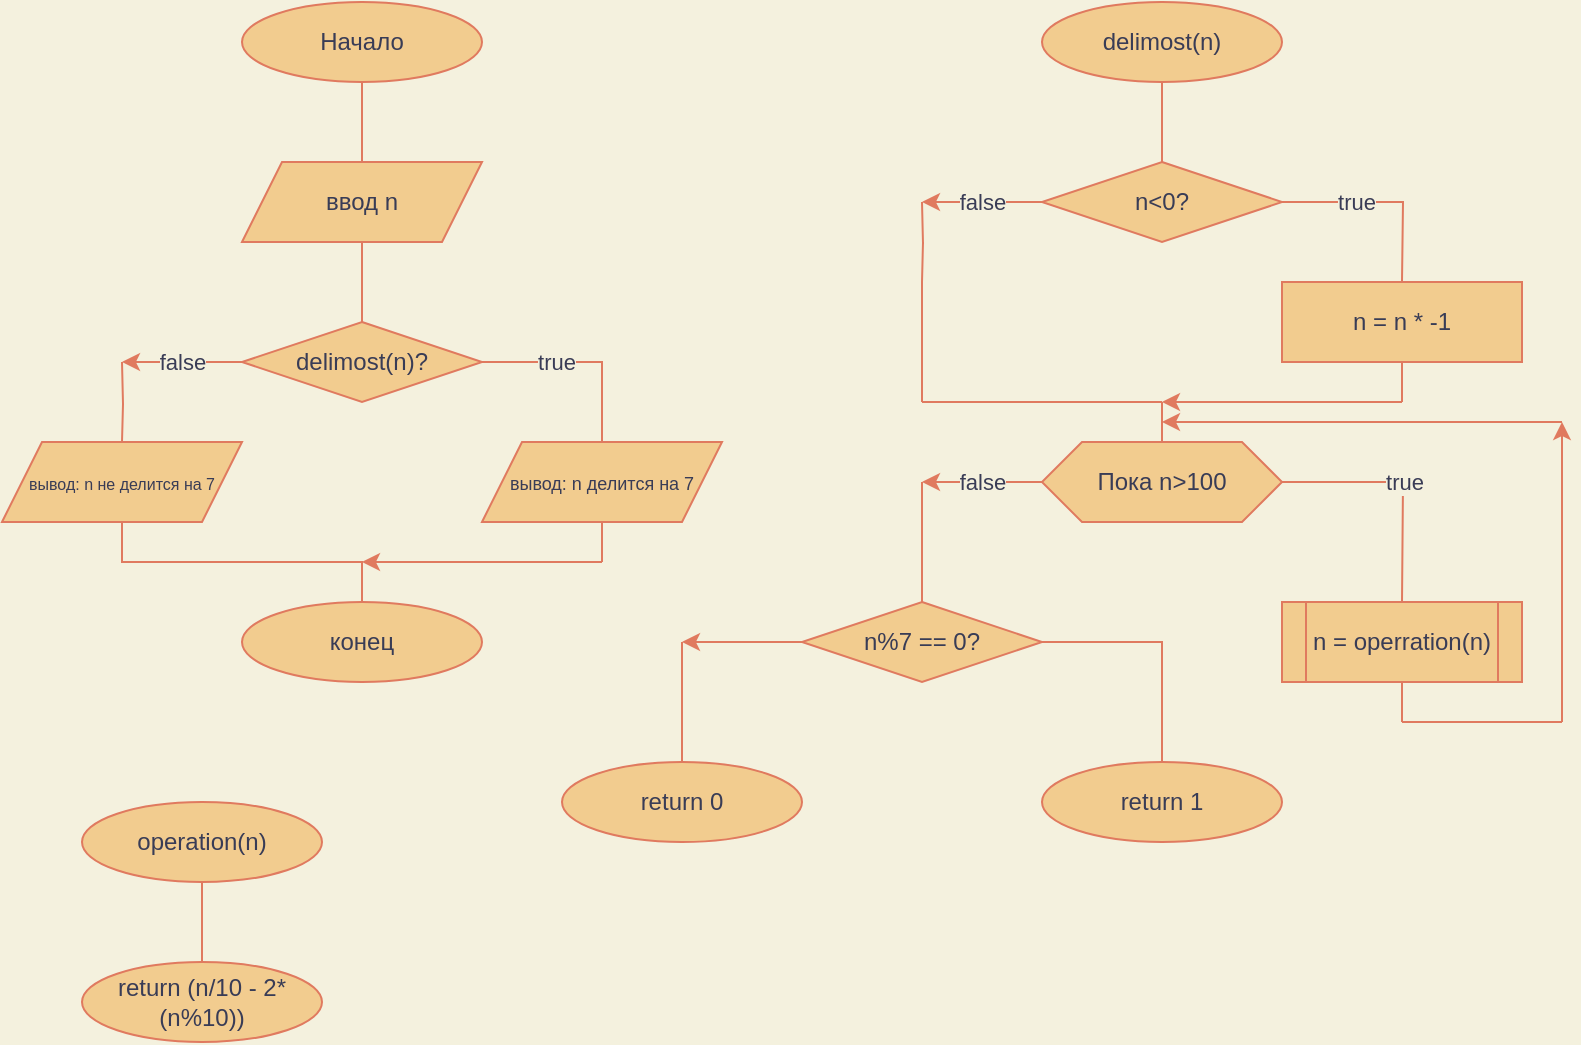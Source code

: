 <mxfile><diagram id="H_9UftbZzIba3LqeVLPb" name="Страница 1"><mxGraphModel dx="771" dy="469" grid="1" gridSize="10" guides="1" tooltips="1" connect="1" arrows="1" fold="1" page="1" pageScale="1" pageWidth="827" pageHeight="1169" background="#F4F1DE" math="0" shadow="0"><root><mxCell id="0"/><mxCell id="1" value="Блок-схема" style="locked=1;" parent="0"/><mxCell id="w6But0UyGGFN7vRsamKd-6" value="" style="edgeStyle=orthogonalEdgeStyle;rounded=0;orthogonalLoop=1;jettySize=auto;html=1;endArrow=none;endFill=0;labelBackgroundColor=#F4F1DE;strokeColor=#E07A5F;fontColor=#393C56;" parent="1" source="w6But0UyGGFN7vRsamKd-1" target="w6But0UyGGFN7vRsamKd-5" edge="1"><mxGeometry relative="1" as="geometry"/></mxCell><mxCell id="w6But0UyGGFN7vRsamKd-1" value="Начало" style="ellipse;whiteSpace=wrap;html=1;fillColor=#F2CC8F;strokeColor=#E07A5F;fontColor=#393C56;" parent="1" vertex="1"><mxGeometry x="160" y="40" width="120" height="40" as="geometry"/></mxCell><mxCell id="w6But0UyGGFN7vRsamKd-8" value="" style="edgeStyle=orthogonalEdgeStyle;rounded=0;orthogonalLoop=1;jettySize=auto;html=1;endArrow=none;endFill=0;labelBackgroundColor=#F4F1DE;strokeColor=#E07A5F;fontColor=#393C56;" parent="1" source="w6But0UyGGFN7vRsamKd-5" target="w6But0UyGGFN7vRsamKd-7" edge="1"><mxGeometry relative="1" as="geometry"/></mxCell><mxCell id="w6But0UyGGFN7vRsamKd-5" value="ввод n" style="shape=parallelogram;perimeter=parallelogramPerimeter;whiteSpace=wrap;html=1;fixedSize=1;fillColor=#F2CC8F;strokeColor=#E07A5F;fontColor=#393C56;" parent="1" vertex="1"><mxGeometry x="160" y="120" width="120" height="40" as="geometry"/></mxCell><mxCell id="w6But0UyGGFN7vRsamKd-10" value="" style="edgeStyle=orthogonalEdgeStyle;rounded=0;orthogonalLoop=1;jettySize=auto;html=1;exitX=1;exitY=0.5;exitDx=0;exitDy=0;endArrow=none;endFill=0;labelBackgroundColor=#F4F1DE;strokeColor=#E07A5F;fontColor=#393C56;" parent="1" source="w6But0UyGGFN7vRsamKd-7" target="w6But0UyGGFN7vRsamKd-9" edge="1"><mxGeometry relative="1" as="geometry"/></mxCell><mxCell id="w6But0UyGGFN7vRsamKd-11" value="true" style="edgeLabel;html=1;align=center;verticalAlign=middle;resizable=0;points=[];labelBackgroundColor=#F4F1DE;fontColor=#393C56;" parent="w6But0UyGGFN7vRsamKd-10" vertex="1" connectable="0"><mxGeometry x="-0.271" y="-2" relative="1" as="geometry"><mxPoint y="-2" as="offset"/></mxGeometry></mxCell><mxCell id="w6But0UyGGFN7vRsamKd-14" value="" style="edgeStyle=orthogonalEdgeStyle;rounded=0;orthogonalLoop=1;jettySize=auto;html=1;endArrow=none;endFill=0;labelBackgroundColor=#F4F1DE;strokeColor=#E07A5F;fontColor=#393C56;" parent="1" target="w6But0UyGGFN7vRsamKd-12" edge="1"><mxGeometry relative="1" as="geometry"><mxPoint x="100" y="220" as="sourcePoint"/><mxPoint x="110" y="280" as="targetPoint"/></mxGeometry></mxCell><mxCell id="w6But0UyGGFN7vRsamKd-7" value="delimost(n)?" style="rhombus;whiteSpace=wrap;html=1;fillColor=#F2CC8F;strokeColor=#E07A5F;fontColor=#393C56;" parent="1" vertex="1"><mxGeometry x="160" y="200" width="120" height="40" as="geometry"/></mxCell><mxCell id="w6But0UyGGFN7vRsamKd-9" value="&lt;font style=&quot;font-size: 9px&quot;&gt;вывод: n делится на 7&lt;/font&gt;" style="shape=parallelogram;perimeter=parallelogramPerimeter;whiteSpace=wrap;html=1;fixedSize=1;fillColor=#F2CC8F;strokeColor=#E07A5F;fontColor=#393C56;" parent="1" vertex="1"><mxGeometry x="280" y="260" width="120" height="40" as="geometry"/></mxCell><mxCell id="w6But0UyGGFN7vRsamKd-18" value="" style="edgeStyle=orthogonalEdgeStyle;rounded=0;orthogonalLoop=1;jettySize=auto;html=1;endArrow=none;endFill=0;exitX=0.5;exitY=1;exitDx=0;exitDy=0;labelBackgroundColor=#F4F1DE;strokeColor=#E07A5F;fontColor=#393C56;" parent="1" source="w6But0UyGGFN7vRsamKd-12" target="w6But0UyGGFN7vRsamKd-17" edge="1"><mxGeometry relative="1" as="geometry"/></mxCell><mxCell id="w6But0UyGGFN7vRsamKd-12" value="&lt;font style=&quot;font-size: 8px&quot;&gt;вывод: n не делится на 7&lt;/font&gt;" style="shape=parallelogram;perimeter=parallelogramPerimeter;whiteSpace=wrap;html=1;fixedSize=1;fillColor=#F2CC8F;strokeColor=#E07A5F;fontColor=#393C56;" parent="1" vertex="1"><mxGeometry x="40" y="260" width="120" height="40" as="geometry"/></mxCell><mxCell id="w6But0UyGGFN7vRsamKd-16" value="false" style="endArrow=classic;html=1;exitX=0;exitY=0.5;exitDx=0;exitDy=0;labelBackgroundColor=#F4F1DE;strokeColor=#E07A5F;fontColor=#393C56;" parent="1" source="w6But0UyGGFN7vRsamKd-7" edge="1"><mxGeometry width="50" height="50" relative="1" as="geometry"><mxPoint x="180" y="300" as="sourcePoint"/><mxPoint x="100" y="220" as="targetPoint"/></mxGeometry></mxCell><mxCell id="w6But0UyGGFN7vRsamKd-17" value="конец" style="ellipse;whiteSpace=wrap;html=1;fillColor=#F2CC8F;strokeColor=#E07A5F;fontColor=#393C56;" parent="1" vertex="1"><mxGeometry x="160" y="340" width="120" height="40" as="geometry"/></mxCell><mxCell id="w6But0UyGGFN7vRsamKd-19" value="" style="endArrow=classic;html=1;labelBackgroundColor=#F4F1DE;strokeColor=#E07A5F;fontColor=#393C56;" parent="1" edge="1"><mxGeometry width="50" height="50" relative="1" as="geometry"><mxPoint x="340" y="320" as="sourcePoint"/><mxPoint x="220" y="320" as="targetPoint"/></mxGeometry></mxCell><mxCell id="w6But0UyGGFN7vRsamKd-20" value="" style="endArrow=none;html=1;entryX=0.5;entryY=1;entryDx=0;entryDy=0;labelBackgroundColor=#F4F1DE;strokeColor=#E07A5F;fontColor=#393C56;" parent="1" target="w6But0UyGGFN7vRsamKd-9" edge="1"><mxGeometry width="50" height="50" relative="1" as="geometry"><mxPoint x="340" y="320" as="sourcePoint"/><mxPoint x="230" y="330" as="targetPoint"/></mxGeometry></mxCell><mxCell id="w6But0UyGGFN7vRsamKd-24" value="" style="edgeStyle=orthogonalEdgeStyle;rounded=0;orthogonalLoop=1;jettySize=auto;html=1;endArrow=none;endFill=0;labelBackgroundColor=#F4F1DE;strokeColor=#E07A5F;fontColor=#393C56;" parent="1" source="w6But0UyGGFN7vRsamKd-22" edge="1"><mxGeometry relative="1" as="geometry"><mxPoint x="620" y="120" as="targetPoint"/></mxGeometry></mxCell><mxCell id="w6But0UyGGFN7vRsamKd-22" value="delimost(n)" style="ellipse;whiteSpace=wrap;html=1;fillColor=#F2CC8F;strokeColor=#E07A5F;fontColor=#393C56;" parent="1" vertex="1"><mxGeometry x="560" y="40" width="120" height="40" as="geometry"/></mxCell><mxCell id="w6But0UyGGFN7vRsamKd-27" value="" style="edgeStyle=orthogonalEdgeStyle;rounded=0;orthogonalLoop=1;jettySize=auto;html=1;exitX=1;exitY=0.5;exitDx=0;exitDy=0;endArrow=none;endFill=0;labelBackgroundColor=#F4F1DE;strokeColor=#E07A5F;fontColor=#393C56;" parent="1" source="w6But0UyGGFN7vRsamKd-30" edge="1"><mxGeometry relative="1" as="geometry"><mxPoint x="740" y="180" as="targetPoint"/></mxGeometry></mxCell><mxCell id="w6But0UyGGFN7vRsamKd-28" value="true" style="edgeLabel;html=1;align=center;verticalAlign=middle;resizable=0;points=[];labelBackgroundColor=#F4F1DE;fontColor=#393C56;" parent="w6But0UyGGFN7vRsamKd-27" vertex="1" connectable="0"><mxGeometry x="-0.271" y="-2" relative="1" as="geometry"><mxPoint y="-2" as="offset"/></mxGeometry></mxCell><mxCell id="w6But0UyGGFN7vRsamKd-29" value="" style="edgeStyle=orthogonalEdgeStyle;rounded=0;orthogonalLoop=1;jettySize=auto;html=1;endArrow=none;endFill=0;labelBackgroundColor=#F4F1DE;strokeColor=#E07A5F;fontColor=#393C56;" parent="1" edge="1"><mxGeometry relative="1" as="geometry"><mxPoint x="500" y="140" as="sourcePoint"/><mxPoint x="500" y="180" as="targetPoint"/></mxGeometry></mxCell><mxCell id="w6But0UyGGFN7vRsamKd-30" value="n&amp;lt;0?" style="rhombus;whiteSpace=wrap;html=1;fillColor=#F2CC8F;strokeColor=#E07A5F;fontColor=#393C56;" parent="1" vertex="1"><mxGeometry x="560" y="120" width="120" height="40" as="geometry"/></mxCell><mxCell id="w6But0UyGGFN7vRsamKd-33" value="false" style="endArrow=classic;html=1;exitX=0;exitY=0.5;exitDx=0;exitDy=0;labelBackgroundColor=#F4F1DE;strokeColor=#E07A5F;fontColor=#393C56;" parent="1" source="w6But0UyGGFN7vRsamKd-30" edge="1"><mxGeometry width="50" height="50" relative="1" as="geometry"><mxPoint x="580" y="220" as="sourcePoint"/><mxPoint x="500" y="140" as="targetPoint"/></mxGeometry></mxCell><mxCell id="w6But0UyGGFN7vRsamKd-35" value="n = n * -1" style="rounded=0;whiteSpace=wrap;html=1;fillColor=#F2CC8F;strokeColor=#E07A5F;fontColor=#393C56;" parent="1" vertex="1"><mxGeometry x="680" y="180" width="120" height="40" as="geometry"/></mxCell><mxCell id="w6But0UyGGFN7vRsamKd-43" value="true" style="edgeStyle=orthogonalEdgeStyle;rounded=0;orthogonalLoop=1;jettySize=auto;html=1;endArrow=none;endFill=0;exitX=1;exitY=0.5;exitDx=0;exitDy=0;labelBackgroundColor=#F4F1DE;strokeColor=#E07A5F;fontColor=#393C56;" parent="1" source="w6But0UyGGFN7vRsamKd-36" edge="1"><mxGeometry relative="1" as="geometry"><mxPoint x="740" y="340" as="targetPoint"/></mxGeometry></mxCell><mxCell id="w6But0UyGGFN7vRsamKd-36" value="Пока n&amp;gt;100" style="shape=hexagon;perimeter=hexagonPerimeter2;whiteSpace=wrap;html=1;fixedSize=1;fillColor=#F2CC8F;strokeColor=#E07A5F;fontColor=#393C56;" parent="1" vertex="1"><mxGeometry x="560" y="260" width="120" height="40" as="geometry"/></mxCell><mxCell id="w6But0UyGGFN7vRsamKd-37" value="" style="endArrow=none;html=1;labelBackgroundColor=#F4F1DE;strokeColor=#E07A5F;fontColor=#393C56;" parent="1" edge="1"><mxGeometry width="50" height="50" relative="1" as="geometry"><mxPoint x="500" y="240" as="sourcePoint"/><mxPoint x="500" y="180" as="targetPoint"/></mxGeometry></mxCell><mxCell id="w6But0UyGGFN7vRsamKd-38" value="" style="endArrow=none;html=1;labelBackgroundColor=#F4F1DE;strokeColor=#E07A5F;fontColor=#393C56;" parent="1" edge="1"><mxGeometry width="50" height="50" relative="1" as="geometry"><mxPoint x="500" y="240" as="sourcePoint"/><mxPoint x="620" y="240" as="targetPoint"/></mxGeometry></mxCell><mxCell id="w6But0UyGGFN7vRsamKd-39" value="" style="endArrow=none;html=1;exitX=0.5;exitY=0;exitDx=0;exitDy=0;labelBackgroundColor=#F4F1DE;strokeColor=#E07A5F;fontColor=#393C56;" parent="1" source="w6But0UyGGFN7vRsamKd-36" edge="1"><mxGeometry width="50" height="50" relative="1" as="geometry"><mxPoint x="570" y="290" as="sourcePoint"/><mxPoint x="620" y="240" as="targetPoint"/></mxGeometry></mxCell><mxCell id="w6But0UyGGFN7vRsamKd-40" value="" style="endArrow=none;html=1;exitX=0.5;exitY=1;exitDx=0;exitDy=0;labelBackgroundColor=#F4F1DE;strokeColor=#E07A5F;fontColor=#393C56;" parent="1" source="w6But0UyGGFN7vRsamKd-35" edge="1"><mxGeometry width="50" height="50" relative="1" as="geometry"><mxPoint x="570" y="290" as="sourcePoint"/><mxPoint x="740" y="240" as="targetPoint"/></mxGeometry></mxCell><mxCell id="w6But0UyGGFN7vRsamKd-41" value="" style="endArrow=classic;html=1;labelBackgroundColor=#F4F1DE;strokeColor=#E07A5F;fontColor=#393C56;" parent="1" edge="1"><mxGeometry width="50" height="50" relative="1" as="geometry"><mxPoint x="740" y="240" as="sourcePoint"/><mxPoint x="620" y="240" as="targetPoint"/></mxGeometry></mxCell><mxCell id="w6But0UyGGFN7vRsamKd-44" value="n = operration(n)" style="shape=process;whiteSpace=wrap;html=1;backgroundOutline=1;fillColor=#F2CC8F;strokeColor=#E07A5F;fontColor=#393C56;" parent="1" vertex="1"><mxGeometry x="680" y="340" width="120" height="40" as="geometry"/></mxCell><mxCell id="w6But0UyGGFN7vRsamKd-45" value="" style="endArrow=none;html=1;entryX=0.5;entryY=1;entryDx=0;entryDy=0;labelBackgroundColor=#F4F1DE;strokeColor=#E07A5F;fontColor=#393C56;" parent="1" target="w6But0UyGGFN7vRsamKd-44" edge="1"><mxGeometry width="50" height="50" relative="1" as="geometry"><mxPoint x="740" y="400" as="sourcePoint"/><mxPoint x="620" y="320" as="targetPoint"/></mxGeometry></mxCell><mxCell id="w6But0UyGGFN7vRsamKd-46" value="" style="endArrow=none;html=1;labelBackgroundColor=#F4F1DE;strokeColor=#E07A5F;fontColor=#393C56;" parent="1" edge="1"><mxGeometry width="50" height="50" relative="1" as="geometry"><mxPoint x="820" y="400" as="sourcePoint"/><mxPoint x="740" y="400" as="targetPoint"/></mxGeometry></mxCell><mxCell id="w6But0UyGGFN7vRsamKd-47" value="" style="endArrow=classic;html=1;labelBackgroundColor=#F4F1DE;strokeColor=#E07A5F;fontColor=#393C56;" parent="1" edge="1"><mxGeometry width="50" height="50" relative="1" as="geometry"><mxPoint x="820" y="400" as="sourcePoint"/><mxPoint x="820" y="250" as="targetPoint"/></mxGeometry></mxCell><mxCell id="w6But0UyGGFN7vRsamKd-48" value="" style="endArrow=classic;html=1;labelBackgroundColor=#F4F1DE;strokeColor=#E07A5F;fontColor=#393C56;" parent="1" edge="1"><mxGeometry width="50" height="50" relative="1" as="geometry"><mxPoint x="820" y="250" as="sourcePoint"/><mxPoint x="620" y="250" as="targetPoint"/></mxGeometry></mxCell><mxCell id="w6But0UyGGFN7vRsamKd-49" value="n%7 == 0?" style="rhombus;whiteSpace=wrap;html=1;fillColor=#F2CC8F;strokeColor=#E07A5F;fontColor=#393C56;" parent="1" vertex="1"><mxGeometry x="440" y="340" width="120" height="40" as="geometry"/></mxCell><mxCell id="w6But0UyGGFN7vRsamKd-50" value="" style="endArrow=none;html=1;exitX=0.5;exitY=0;exitDx=0;exitDy=0;labelBackgroundColor=#F4F1DE;strokeColor=#E07A5F;fontColor=#393C56;" parent="1" source="w6But0UyGGFN7vRsamKd-49" edge="1"><mxGeometry width="50" height="50" relative="1" as="geometry"><mxPoint x="570" y="370" as="sourcePoint"/><mxPoint x="500" y="280" as="targetPoint"/></mxGeometry></mxCell><mxCell id="w6But0UyGGFN7vRsamKd-51" value="false" style="endArrow=classic;html=1;labelBackgroundColor=#F4F1DE;strokeColor=#E07A5F;fontColor=#393C56;" parent="1" edge="1"><mxGeometry width="50" height="50" relative="1" as="geometry"><mxPoint x="560" y="280" as="sourcePoint"/><mxPoint x="500" y="280" as="targetPoint"/></mxGeometry></mxCell><mxCell id="w6But0UyGGFN7vRsamKd-52" value="return 1" style="ellipse;whiteSpace=wrap;html=1;fillColor=#F2CC8F;strokeColor=#E07A5F;fontColor=#393C56;" parent="1" vertex="1"><mxGeometry x="560" y="420" width="120" height="40" as="geometry"/></mxCell><mxCell id="w6But0UyGGFN7vRsamKd-53" value="return 0" style="ellipse;whiteSpace=wrap;html=1;fillColor=#F2CC8F;strokeColor=#E07A5F;fontColor=#393C56;" parent="1" vertex="1"><mxGeometry x="320" y="420" width="120" height="40" as="geometry"/></mxCell><mxCell id="w6But0UyGGFN7vRsamKd-54" value="" style="endArrow=none;html=1;entryX=1;entryY=0.5;entryDx=0;entryDy=0;exitX=0.5;exitY=0;exitDx=0;exitDy=0;jumpSize=4;rounded=0;labelBackgroundColor=#F4F1DE;strokeColor=#E07A5F;fontColor=#393C56;" parent="1" source="w6But0UyGGFN7vRsamKd-52" target="w6But0UyGGFN7vRsamKd-49" edge="1"><mxGeometry width="50" height="50" relative="1" as="geometry"><mxPoint x="570" y="400" as="sourcePoint"/><mxPoint x="620" y="350" as="targetPoint"/><Array as="points"><mxPoint x="620" y="360"/></Array></mxGeometry></mxCell><mxCell id="w6But0UyGGFN7vRsamKd-55" value="" style="endArrow=classic;html=1;exitX=0;exitY=0.5;exitDx=0;exitDy=0;labelBackgroundColor=#F4F1DE;strokeColor=#E07A5F;fontColor=#393C56;" parent="1" source="w6But0UyGGFN7vRsamKd-49" edge="1"><mxGeometry width="50" height="50" relative="1" as="geometry"><mxPoint x="570" y="400" as="sourcePoint"/><mxPoint x="380" y="360" as="targetPoint"/></mxGeometry></mxCell><mxCell id="w6But0UyGGFN7vRsamKd-56" value="" style="endArrow=none;html=1;exitX=0.5;exitY=0;exitDx=0;exitDy=0;labelBackgroundColor=#F4F1DE;strokeColor=#E07A5F;fontColor=#393C56;" parent="1" source="w6But0UyGGFN7vRsamKd-53" edge="1"><mxGeometry width="50" height="50" relative="1" as="geometry"><mxPoint x="570" y="400" as="sourcePoint"/><mxPoint x="380" y="360" as="targetPoint"/></mxGeometry></mxCell><mxCell id="w6But0UyGGFN7vRsamKd-57" value="operation(n)" style="ellipse;whiteSpace=wrap;html=1;fillColor=#F2CC8F;strokeColor=#E07A5F;fontColor=#393C56;" parent="1" vertex="1"><mxGeometry x="80" y="440" width="120" height="40" as="geometry"/></mxCell><mxCell id="w6But0UyGGFN7vRsamKd-58" value="return (n/10 - 2*(n%10))" style="ellipse;whiteSpace=wrap;html=1;fillColor=#F2CC8F;strokeColor=#E07A5F;fontColor=#393C56;" parent="1" vertex="1"><mxGeometry x="80" y="520" width="120" height="40" as="geometry"/></mxCell><mxCell id="w6But0UyGGFN7vRsamKd-59" value="" style="endArrow=none;html=1;exitX=0.5;exitY=1;exitDx=0;exitDy=0;entryX=0.5;entryY=0;entryDx=0;entryDy=0;labelBackgroundColor=#F4F1DE;strokeColor=#E07A5F;fontColor=#393C56;" parent="1" source="w6But0UyGGFN7vRsamKd-57" target="w6But0UyGGFN7vRsamKd-58" edge="1"><mxGeometry width="50" height="50" relative="1" as="geometry"><mxPoint x="260" y="500" as="sourcePoint"/><mxPoint x="310" y="450" as="targetPoint"/></mxGeometry></mxCell></root></mxGraphModel></diagram></mxfile>